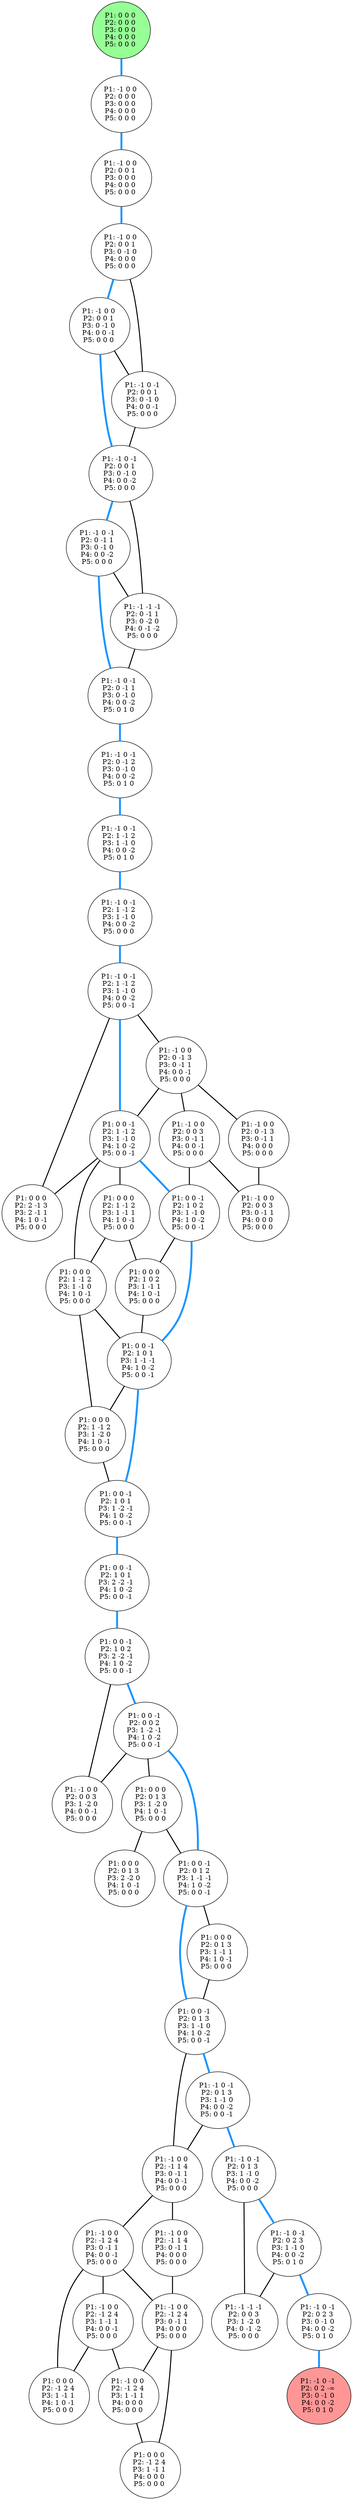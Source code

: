 graph G {
color = "black"
0 [label = "P1: 0 0 0 
P2: 0 0 0 
P3: 0 0 0 
P4: 0 0 0 
P5: 0 0 0 
",  style="filled", fillcolor = "#96FF96"];
1 [label = "P1: -1 0 0 
P2: 0 0 0 
P3: 0 0 0 
P4: 0 0 0 
P5: 0 0 0 
"];
2 [label = "P1: -1 0 0 
P2: 0 0 1 
P3: 0 0 0 
P4: 0 0 0 
P5: 0 0 0 
"];
3 [label = "P1: -1 0 0 
P2: 0 0 1 
P3: 0 -1 0 
P4: 0 0 0 
P5: 0 0 0 
"];
4 [label = "P1: -1 0 0 
P2: 0 0 1 
P3: 0 -1 0 
P4: 0 0 -1 
P5: 0 0 0 
"];
5 [label = "P1: -1 0 -1 
P2: 0 0 1 
P3: 0 -1 0 
P4: 0 0 -1 
P5: 0 0 0 
"];
6 [label = "P1: -1 0 -1 
P2: 0 0 1 
P3: 0 -1 0 
P4: 0 0 -2 
P5: 0 0 0 
"];
7 [label = "P1: -1 0 -1 
P2: 0 -1 1 
P3: 0 -1 0 
P4: 0 0 -2 
P5: 0 0 0 
"];
8 [label = "P1: -1 -1 -1 
P2: 0 -1 1 
P3: 0 -2 0 
P4: 0 -1 -2 
P5: 0 0 0 
"];
9 [label = "P1: -1 0 -1 
P2: 0 -1 1 
P3: 0 -1 0 
P4: 0 0 -2 
P5: 0 1 0 
"];
10 [label = "P1: -1 0 -1 
P2: 0 -1 2 
P3: 0 -1 0 
P4: 0 0 -2 
P5: 0 1 0 
"];
11 [label = "P1: -1 0 -1 
P2: 1 -1 2 
P3: 1 -1 0 
P4: 0 0 -2 
P5: 0 1 0 
"];
12 [label = "P1: -1 0 -1 
P2: 1 -1 2 
P3: 1 -1 0 
P4: 0 0 -2 
P5: 0 0 0 
"];
13 [label = "P1: -1 0 -1 
P2: 1 -1 2 
P3: 1 -1 0 
P4: 0 0 -2 
P5: 0 0 -1 
"];
14 [label = "P1: -1 0 0 
P2: 0 -1 3 
P3: 0 -1 1 
P4: 0 0 -1 
P5: 0 0 0 
"];
15 [label = "P1: 0 0 -1 
P2: 1 -1 2 
P3: 1 -1 0 
P4: 1 0 -2 
P5: 0 0 -1 
"];
16 [label = "P1: 0 0 0 
P2: 2 -1 3 
P3: 2 -1 1 
P4: 1 0 -1 
P5: 0 0 0 
"];
17 [label = "P1: -1 0 0 
P2: 0 0 3 
P3: 0 -1 1 
P4: 0 0 -1 
P5: 0 0 0 
"];
18 [label = "P1: -1 0 0 
P2: 0 -1 3 
P3: 0 -1 1 
P4: 0 0 0 
P5: 0 0 0 
"];
19 [label = "P1: 0 0 -1 
P2: 1 0 2 
P3: 1 -1 0 
P4: 1 0 -2 
P5: 0 0 -1 
"];
20 [label = "P1: 0 0 0 
P2: 1 -1 2 
P3: 1 -1 1 
P4: 1 0 -1 
P5: 0 0 0 
"];
21 [label = "P1: 0 0 0 
P2: 1 -1 2 
P3: 1 -1 0 
P4: 1 0 -1 
P5: 0 0 0 
"];
22 [label = "P1: -1 0 0 
P2: 0 0 3 
P3: 0 -1 1 
P4: 0 0 0 
P5: 0 0 0 
"];
23 [label = "P1: 0 0 0 
P2: 1 0 2 
P3: 1 -1 1 
P4: 1 0 -1 
P5: 0 0 0 
"];
24 [label = "P1: 0 0 -1 
P2: 1 0 1 
P3: 1 -1 -1 
P4: 1 0 -2 
P5: 0 0 -1 
"];
25 [label = "P1: 0 0 0 
P2: 1 -1 2 
P3: 1 -2 0 
P4: 1 0 -1 
P5: 0 0 0 
"];
26 [label = "P1: 0 0 -1 
P2: 1 0 1 
P3: 1 -2 -1 
P4: 1 0 -2 
P5: 0 0 -1 
"];
27 [label = "P1: 0 0 -1 
P2: 1 0 1 
P3: 2 -2 -1 
P4: 1 0 -2 
P5: 0 0 -1 
"];
28 [label = "P1: 0 0 -1 
P2: 1 0 2 
P3: 2 -2 -1 
P4: 1 0 -2 
P5: 0 0 -1 
"];
29 [label = "P1: 0 0 -1 
P2: 0 0 2 
P3: 1 -2 -1 
P4: 1 0 -2 
P5: 0 0 -1 
"];
30 [label = "P1: -1 0 0 
P2: 0 0 3 
P3: 1 -2 0 
P4: 0 0 -1 
P5: 0 0 0 
"];
31 [label = "P1: 0 0 0 
P2: 0 1 3 
P3: 1 -2 0 
P4: 1 0 -1 
P5: 0 0 0 
"];
32 [label = "P1: 0 0 -1 
P2: 0 1 2 
P3: 1 -1 -1 
P4: 1 0 -2 
P5: 0 0 -1 
"];
33 [label = "P1: 0 0 0 
P2: 0 1 3 
P3: 2 -2 0 
P4: 1 0 -1 
P5: 0 0 0 
"];
34 [label = "P1: 0 0 0 
P2: 0 1 3 
P3: 1 -1 1 
P4: 1 0 -1 
P5: 0 0 0 
"];
35 [label = "P1: 0 0 -1 
P2: 0 1 3 
P3: 1 -1 0 
P4: 1 0 -2 
P5: 0 0 -1 
"];
36 [label = "P1: -1 0 -1 
P2: 0 1 3 
P3: 1 -1 0 
P4: 0 0 -2 
P5: 0 0 -1 
"];
37 [label = "P1: -1 0 0 
P2: -1 1 4 
P3: 0 -1 1 
P4: 0 0 -1 
P5: 0 0 0 
"];
38 [label = "P1: -1 0 -1 
P2: 0 1 3 
P3: 1 -1 0 
P4: 0 0 -2 
P5: 0 0 0 
"];
39 [label = "P1: -1 0 0 
P2: -1 2 4 
P3: 0 -1 1 
P4: 0 0 -1 
P5: 0 0 0 
"];
40 [label = "P1: -1 0 0 
P2: -1 1 4 
P3: 0 -1 1 
P4: 0 0 0 
P5: 0 0 0 
"];
41 [label = "P1: -1 0 -1 
P2: 0 2 3 
P3: 1 -1 0 
P4: 0 0 -2 
P5: 0 1 0 
"];
42 [label = "P1: -1 -1 -1 
P2: 0 0 3 
P3: 1 -2 0 
P4: 0 -1 -2 
P5: 0 0 0 
"];
43 [label = "P1: -1 0 0 
P2: -1 2 4 
P3: 1 -1 1 
P4: 0 0 -1 
P5: 0 0 0 
"];
44 [label = "P1: -1 0 0 
P2: -1 2 4 
P3: 0 -1 1 
P4: 0 0 0 
P5: 0 0 0 
"];
45 [label = "P1: 0 0 0 
P2: -1 2 4 
P3: 1 -1 1 
P4: 1 0 -1 
P5: 0 0 0 
"];
46 [label = "P1: -1 0 -1 
P2: 0 2 3 
P3: 0 -1 0 
P4: 0 0 -2 
P5: 0 1 0 
"];
4646 [label = "P1: -1 0 -1 
P2: 0 2 -∞ 
P3: 0 -1 0 
P4: 0 0 -2 
P5: 0 1 0 
",  style="filled", fillcolor = "#FF9696"];
47 [label = "P1: -1 0 0 
P2: -1 2 4 
P3: 1 -1 1 
P4: 0 0 0 
P5: 0 0 0 
"];
48 [label = "P1: 0 0 0 
P2: -1 2 4 
P3: 1 -1 1 
P4: 0 0 0 
P5: 0 0 0 
"];
edge [style=bold];
0 -- 1 [color="#1E96FF", penwidth=4.0];

1 -- 2 [color="#1E96FF", penwidth=4.0];

2 -- 3 [color="#1E96FF", penwidth=4.0];

3 -- 4 [color="#1E96FF", penwidth=4.0];
3 -- 5 [color=black];

4 -- 5 [color=black];
4 -- 6 [color="#1E96FF", penwidth=4.0];

5 -- 6 [color=black];

6 -- 7 [color="#1E96FF", penwidth=4.0];
6 -- 8 [color=black];

7 -- 8 [color=black];
7 -- 9 [color="#1E96FF", penwidth=4.0];

8 -- 9 [color=black];

9 -- 10 [color="#1E96FF", penwidth=4.0];

10 -- 11 [color="#1E96FF", penwidth=4.0];

11 -- 12 [color="#1E96FF", penwidth=4.0];

12 -- 13 [color="#1E96FF", penwidth=4.0];

13 -- 14 [color=black];
13 -- 15 [color="#1E96FF", penwidth=4.0];
13 -- 16 [color=black];

14 -- 17 [color=black];
14 -- 18 [color=black];
14 -- 15 [color=black];

15 -- 19 [color="#1E96FF", penwidth=4.0];
15 -- 20 [color=black];
15 -- 16 [color=black];
15 -- 21 [color=black];


17 -- 22 [color=black];
17 -- 19 [color=black];

18 -- 22 [color=black];

19 -- 23 [color=black];
19 -- 24 [color="#1E96FF", penwidth=4.0];

20 -- 23 [color=black];
20 -- 21 [color=black];

21 -- 24 [color=black];
21 -- 25 [color=black];


23 -- 24 [color=black];

24 -- 26 [color="#1E96FF", penwidth=4.0];
24 -- 25 [color=black];

25 -- 26 [color=black];

26 -- 27 [color="#1E96FF", penwidth=4.0];

27 -- 28 [color="#1E96FF", penwidth=4.0];

28 -- 29 [color="#1E96FF", penwidth=4.0];
28 -- 30 [color=black];

29 -- 31 [color=black];
29 -- 32 [color="#1E96FF", penwidth=4.0];
29 -- 30 [color=black];


31 -- 33 [color=black];
31 -- 32 [color=black];

32 -- 34 [color=black];
32 -- 35 [color="#1E96FF", penwidth=4.0];


34 -- 35 [color=black];

35 -- 36 [color="#1E96FF", penwidth=4.0];
35 -- 37 [color=black];

36 -- 37 [color=black];
36 -- 38 [color="#1E96FF", penwidth=4.0];

37 -- 39 [color=black];
37 -- 40 [color=black];

38 -- 41 [color="#1E96FF", penwidth=4.0];
38 -- 42 [color=black];

39 -- 43 [color=black];
39 -- 44 [color=black];
39 -- 45 [color=black];

40 -- 44 [color=black];

41 -- 42 [color=black];
41 -- 46 [color="#1E96FF", penwidth=4.0];


43 -- 47 [color=black];
43 -- 45 [color=black];

44 -- 47 [color=black];
44 -- 48 [color=black];



46 -- 4646 [color="#1E96FF", penwidth=4.0];
47 -- 48 [color=black];


}
